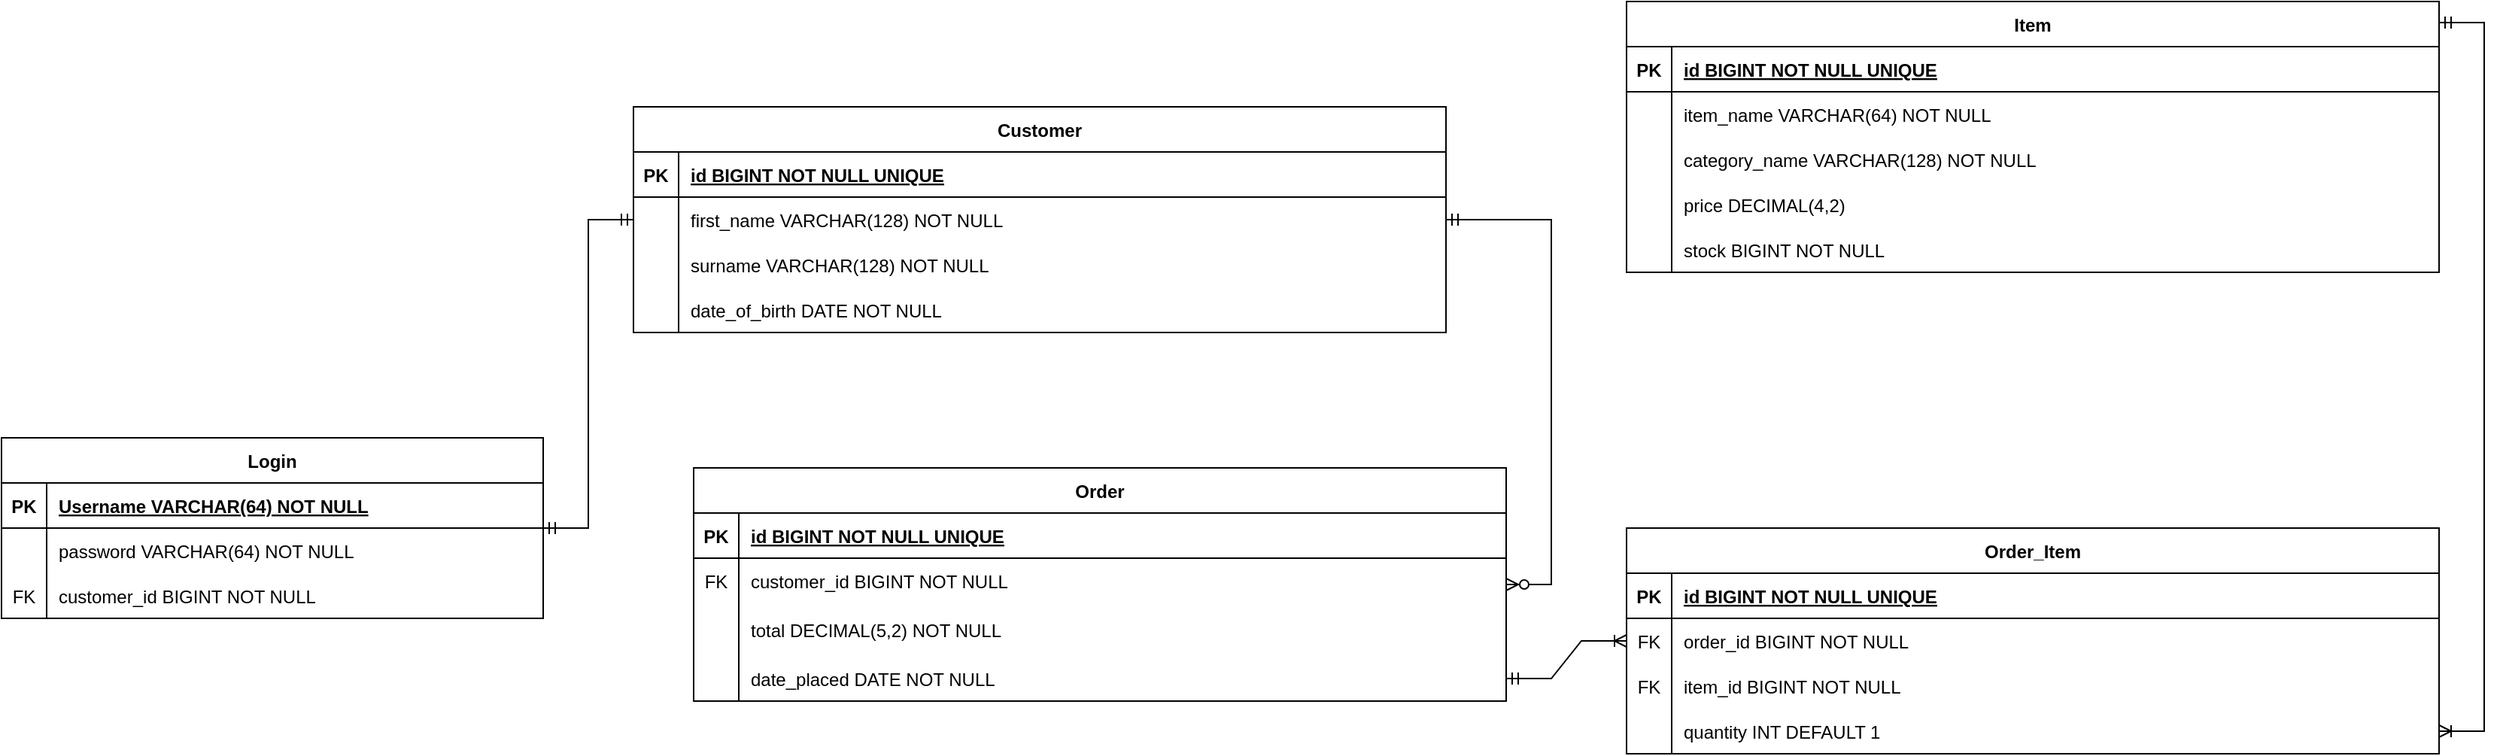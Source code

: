 <mxfile version="17.1.3" type="device"><diagram id="R2lEEEUBdFMjLlhIrx00" name="Page-1"><mxGraphModel dx="2523" dy="896" grid="1" gridSize="10" guides="1" tooltips="1" connect="1" arrows="1" fold="1" page="1" pageScale="1" pageWidth="850" pageHeight="1100" math="0" shadow="0" extFonts="Permanent Marker^https://fonts.googleapis.com/css?family=Permanent+Marker"><root><mxCell id="0"/><mxCell id="1" parent="0"/><mxCell id="w0HHujjoyqkonuWS9XqN-1" value="Customer" style="shape=table;startSize=30;container=1;collapsible=1;childLayout=tableLayout;fixedRows=1;rowLines=0;fontStyle=1;align=center;resizeLast=1;" vertex="1" parent="1"><mxGeometry x="280" y="360" width="540" height="150" as="geometry"/></mxCell><mxCell id="w0HHujjoyqkonuWS9XqN-2" value="" style="shape=tableRow;horizontal=0;startSize=0;swimlaneHead=0;swimlaneBody=0;fillColor=none;collapsible=0;dropTarget=0;points=[[0,0.5],[1,0.5]];portConstraint=eastwest;top=0;left=0;right=0;bottom=1;" vertex="1" parent="w0HHujjoyqkonuWS9XqN-1"><mxGeometry y="30" width="540" height="30" as="geometry"/></mxCell><mxCell id="w0HHujjoyqkonuWS9XqN-3" value="PK" style="shape=partialRectangle;connectable=0;fillColor=none;top=0;left=0;bottom=0;right=0;fontStyle=1;overflow=hidden;" vertex="1" parent="w0HHujjoyqkonuWS9XqN-2"><mxGeometry width="30" height="30" as="geometry"><mxRectangle width="30" height="30" as="alternateBounds"/></mxGeometry></mxCell><mxCell id="w0HHujjoyqkonuWS9XqN-4" value="id BIGINT NOT NULL UNIQUE" style="shape=partialRectangle;connectable=0;fillColor=none;top=0;left=0;bottom=0;right=0;align=left;spacingLeft=6;fontStyle=5;overflow=hidden;" vertex="1" parent="w0HHujjoyqkonuWS9XqN-2"><mxGeometry x="30" width="510" height="30" as="geometry"><mxRectangle width="510" height="30" as="alternateBounds"/></mxGeometry></mxCell><mxCell id="w0HHujjoyqkonuWS9XqN-5" value="" style="shape=tableRow;horizontal=0;startSize=0;swimlaneHead=0;swimlaneBody=0;fillColor=none;collapsible=0;dropTarget=0;points=[[0,0.5],[1,0.5]];portConstraint=eastwest;top=0;left=0;right=0;bottom=0;" vertex="1" parent="w0HHujjoyqkonuWS9XqN-1"><mxGeometry y="60" width="540" height="30" as="geometry"/></mxCell><mxCell id="w0HHujjoyqkonuWS9XqN-6" value="" style="shape=partialRectangle;connectable=0;fillColor=none;top=0;left=0;bottom=0;right=0;editable=1;overflow=hidden;" vertex="1" parent="w0HHujjoyqkonuWS9XqN-5"><mxGeometry width="30" height="30" as="geometry"><mxRectangle width="30" height="30" as="alternateBounds"/></mxGeometry></mxCell><mxCell id="w0HHujjoyqkonuWS9XqN-7" value="first_name VARCHAR(128) NOT NULL" style="shape=partialRectangle;connectable=0;fillColor=none;top=0;left=0;bottom=0;right=0;align=left;spacingLeft=6;overflow=hidden;" vertex="1" parent="w0HHujjoyqkonuWS9XqN-5"><mxGeometry x="30" width="510" height="30" as="geometry"><mxRectangle width="510" height="30" as="alternateBounds"/></mxGeometry></mxCell><mxCell id="w0HHujjoyqkonuWS9XqN-8" value="" style="shape=tableRow;horizontal=0;startSize=0;swimlaneHead=0;swimlaneBody=0;fillColor=none;collapsible=0;dropTarget=0;points=[[0,0.5],[1,0.5]];portConstraint=eastwest;top=0;left=0;right=0;bottom=0;" vertex="1" parent="w0HHujjoyqkonuWS9XqN-1"><mxGeometry y="90" width="540" height="30" as="geometry"/></mxCell><mxCell id="w0HHujjoyqkonuWS9XqN-9" value="" style="shape=partialRectangle;connectable=0;fillColor=none;top=0;left=0;bottom=0;right=0;editable=1;overflow=hidden;" vertex="1" parent="w0HHujjoyqkonuWS9XqN-8"><mxGeometry width="30" height="30" as="geometry"><mxRectangle width="30" height="30" as="alternateBounds"/></mxGeometry></mxCell><mxCell id="w0HHujjoyqkonuWS9XqN-10" value="surname VARCHAR(128) NOT NULL" style="shape=partialRectangle;connectable=0;fillColor=none;top=0;left=0;bottom=0;right=0;align=left;spacingLeft=6;overflow=hidden;" vertex="1" parent="w0HHujjoyqkonuWS9XqN-8"><mxGeometry x="30" width="510" height="30" as="geometry"><mxRectangle width="510" height="30" as="alternateBounds"/></mxGeometry></mxCell><mxCell id="w0HHujjoyqkonuWS9XqN-11" value="" style="shape=tableRow;horizontal=0;startSize=0;swimlaneHead=0;swimlaneBody=0;fillColor=none;collapsible=0;dropTarget=0;points=[[0,0.5],[1,0.5]];portConstraint=eastwest;top=0;left=0;right=0;bottom=0;" vertex="1" parent="w0HHujjoyqkonuWS9XqN-1"><mxGeometry y="120" width="540" height="30" as="geometry"/></mxCell><mxCell id="w0HHujjoyqkonuWS9XqN-12" value="" style="shape=partialRectangle;connectable=0;fillColor=none;top=0;left=0;bottom=0;right=0;editable=1;overflow=hidden;" vertex="1" parent="w0HHujjoyqkonuWS9XqN-11"><mxGeometry width="30" height="30" as="geometry"><mxRectangle width="30" height="30" as="alternateBounds"/></mxGeometry></mxCell><mxCell id="w0HHujjoyqkonuWS9XqN-13" value="date_of_birth DATE NOT NULL" style="shape=partialRectangle;connectable=0;fillColor=none;top=0;left=0;bottom=0;right=0;align=left;spacingLeft=6;overflow=hidden;" vertex="1" parent="w0HHujjoyqkonuWS9XqN-11"><mxGeometry x="30" width="510" height="30" as="geometry"><mxRectangle width="510" height="30" as="alternateBounds"/></mxGeometry></mxCell><mxCell id="w0HHujjoyqkonuWS9XqN-20" value="Item" style="shape=table;startSize=30;container=1;collapsible=1;childLayout=tableLayout;fixedRows=1;rowLines=0;fontStyle=1;align=center;resizeLast=1;" vertex="1" parent="1"><mxGeometry x="940" y="290" width="540" height="180" as="geometry"/></mxCell><mxCell id="w0HHujjoyqkonuWS9XqN-21" value="" style="shape=tableRow;horizontal=0;startSize=0;swimlaneHead=0;swimlaneBody=0;fillColor=none;collapsible=0;dropTarget=0;points=[[0,0.5],[1,0.5]];portConstraint=eastwest;top=0;left=0;right=0;bottom=1;" vertex="1" parent="w0HHujjoyqkonuWS9XqN-20"><mxGeometry y="30" width="540" height="30" as="geometry"/></mxCell><mxCell id="w0HHujjoyqkonuWS9XqN-22" value="PK" style="shape=partialRectangle;connectable=0;fillColor=none;top=0;left=0;bottom=0;right=0;fontStyle=1;overflow=hidden;" vertex="1" parent="w0HHujjoyqkonuWS9XqN-21"><mxGeometry width="30" height="30" as="geometry"><mxRectangle width="30" height="30" as="alternateBounds"/></mxGeometry></mxCell><mxCell id="w0HHujjoyqkonuWS9XqN-23" value="id BIGINT NOT NULL UNIQUE" style="shape=partialRectangle;connectable=0;fillColor=none;top=0;left=0;bottom=0;right=0;align=left;spacingLeft=6;fontStyle=5;overflow=hidden;" vertex="1" parent="w0HHujjoyqkonuWS9XqN-21"><mxGeometry x="30" width="510" height="30" as="geometry"><mxRectangle width="510" height="30" as="alternateBounds"/></mxGeometry></mxCell><mxCell id="w0HHujjoyqkonuWS9XqN-24" value="" style="shape=tableRow;horizontal=0;startSize=0;swimlaneHead=0;swimlaneBody=0;fillColor=none;collapsible=0;dropTarget=0;points=[[0,0.5],[1,0.5]];portConstraint=eastwest;top=0;left=0;right=0;bottom=0;" vertex="1" parent="w0HHujjoyqkonuWS9XqN-20"><mxGeometry y="60" width="540" height="30" as="geometry"/></mxCell><mxCell id="w0HHujjoyqkonuWS9XqN-25" value="" style="shape=partialRectangle;connectable=0;fillColor=none;top=0;left=0;bottom=0;right=0;editable=1;overflow=hidden;" vertex="1" parent="w0HHujjoyqkonuWS9XqN-24"><mxGeometry width="30" height="30" as="geometry"><mxRectangle width="30" height="30" as="alternateBounds"/></mxGeometry></mxCell><mxCell id="w0HHujjoyqkonuWS9XqN-26" value="item_name VARCHAR(64) NOT NULL " style="shape=partialRectangle;connectable=0;fillColor=none;top=0;left=0;bottom=0;right=0;align=left;spacingLeft=6;overflow=hidden;" vertex="1" parent="w0HHujjoyqkonuWS9XqN-24"><mxGeometry x="30" width="510" height="30" as="geometry"><mxRectangle width="510" height="30" as="alternateBounds"/></mxGeometry></mxCell><mxCell id="w0HHujjoyqkonuWS9XqN-27" value="" style="shape=tableRow;horizontal=0;startSize=0;swimlaneHead=0;swimlaneBody=0;fillColor=none;collapsible=0;dropTarget=0;points=[[0,0.5],[1,0.5]];portConstraint=eastwest;top=0;left=0;right=0;bottom=0;" vertex="1" parent="w0HHujjoyqkonuWS9XqN-20"><mxGeometry y="90" width="540" height="30" as="geometry"/></mxCell><mxCell id="w0HHujjoyqkonuWS9XqN-28" value="" style="shape=partialRectangle;connectable=0;fillColor=none;top=0;left=0;bottom=0;right=0;editable=1;overflow=hidden;" vertex="1" parent="w0HHujjoyqkonuWS9XqN-27"><mxGeometry width="30" height="30" as="geometry"><mxRectangle width="30" height="30" as="alternateBounds"/></mxGeometry></mxCell><mxCell id="w0HHujjoyqkonuWS9XqN-29" value="category_name VARCHAR(128) NOT NULL" style="shape=partialRectangle;connectable=0;fillColor=none;top=0;left=0;bottom=0;right=0;align=left;spacingLeft=6;overflow=hidden;" vertex="1" parent="w0HHujjoyqkonuWS9XqN-27"><mxGeometry x="30" width="510" height="30" as="geometry"><mxRectangle width="510" height="30" as="alternateBounds"/></mxGeometry></mxCell><mxCell id="w0HHujjoyqkonuWS9XqN-30" value="" style="shape=tableRow;horizontal=0;startSize=0;swimlaneHead=0;swimlaneBody=0;fillColor=none;collapsible=0;dropTarget=0;points=[[0,0.5],[1,0.5]];portConstraint=eastwest;top=0;left=0;right=0;bottom=0;" vertex="1" parent="w0HHujjoyqkonuWS9XqN-20"><mxGeometry y="120" width="540" height="30" as="geometry"/></mxCell><mxCell id="w0HHujjoyqkonuWS9XqN-31" value="" style="shape=partialRectangle;connectable=0;fillColor=none;top=0;left=0;bottom=0;right=0;editable=1;overflow=hidden;" vertex="1" parent="w0HHujjoyqkonuWS9XqN-30"><mxGeometry width="30" height="30" as="geometry"><mxRectangle width="30" height="30" as="alternateBounds"/></mxGeometry></mxCell><mxCell id="w0HHujjoyqkonuWS9XqN-32" value="price DECIMAL(4,2)" style="shape=partialRectangle;connectable=0;fillColor=none;top=0;left=0;bottom=0;right=0;align=left;spacingLeft=6;overflow=hidden;" vertex="1" parent="w0HHujjoyqkonuWS9XqN-30"><mxGeometry x="30" width="510" height="30" as="geometry"><mxRectangle width="510" height="30" as="alternateBounds"/></mxGeometry></mxCell><mxCell id="w0HHujjoyqkonuWS9XqN-33" style="shape=tableRow;horizontal=0;startSize=0;swimlaneHead=0;swimlaneBody=0;fillColor=none;collapsible=0;dropTarget=0;points=[[0,0.5],[1,0.5]];portConstraint=eastwest;top=0;left=0;right=0;bottom=0;" vertex="1" parent="w0HHujjoyqkonuWS9XqN-20"><mxGeometry y="150" width="540" height="30" as="geometry"/></mxCell><mxCell id="w0HHujjoyqkonuWS9XqN-34" style="shape=partialRectangle;connectable=0;fillColor=none;top=0;left=0;bottom=0;right=0;editable=1;overflow=hidden;" vertex="1" parent="w0HHujjoyqkonuWS9XqN-33"><mxGeometry width="30" height="30" as="geometry"><mxRectangle width="30" height="30" as="alternateBounds"/></mxGeometry></mxCell><mxCell id="w0HHujjoyqkonuWS9XqN-35" value="stock BIGINT NOT NULL" style="shape=partialRectangle;connectable=0;fillColor=none;top=0;left=0;bottom=0;right=0;align=left;spacingLeft=6;overflow=hidden;" vertex="1" parent="w0HHujjoyqkonuWS9XqN-33"><mxGeometry x="30" width="510" height="30" as="geometry"><mxRectangle width="510" height="30" as="alternateBounds"/></mxGeometry></mxCell><mxCell id="w0HHujjoyqkonuWS9XqN-36" value="Order" style="shape=table;startSize=30;container=1;collapsible=1;childLayout=tableLayout;fixedRows=1;rowLines=0;fontStyle=1;align=center;resizeLast=1;" vertex="1" parent="1"><mxGeometry x="320" y="600" width="540" height="155" as="geometry"/></mxCell><mxCell id="w0HHujjoyqkonuWS9XqN-37" value="" style="shape=tableRow;horizontal=0;startSize=0;swimlaneHead=0;swimlaneBody=0;fillColor=none;collapsible=0;dropTarget=0;points=[[0,0.5],[1,0.5]];portConstraint=eastwest;top=0;left=0;right=0;bottom=1;" vertex="1" parent="w0HHujjoyqkonuWS9XqN-36"><mxGeometry y="30" width="540" height="30" as="geometry"/></mxCell><mxCell id="w0HHujjoyqkonuWS9XqN-38" value="PK" style="shape=partialRectangle;connectable=0;fillColor=none;top=0;left=0;bottom=0;right=0;fontStyle=1;overflow=hidden;" vertex="1" parent="w0HHujjoyqkonuWS9XqN-37"><mxGeometry width="30" height="30" as="geometry"><mxRectangle width="30" height="30" as="alternateBounds"/></mxGeometry></mxCell><mxCell id="w0HHujjoyqkonuWS9XqN-39" value="id BIGINT NOT NULL UNIQUE" style="shape=partialRectangle;connectable=0;fillColor=none;top=0;left=0;bottom=0;right=0;align=left;spacingLeft=6;fontStyle=5;overflow=hidden;" vertex="1" parent="w0HHujjoyqkonuWS9XqN-37"><mxGeometry x="30" width="510" height="30" as="geometry"><mxRectangle width="510" height="30" as="alternateBounds"/></mxGeometry></mxCell><mxCell id="w0HHujjoyqkonuWS9XqN-40" value="" style="shape=tableRow;horizontal=0;startSize=0;swimlaneHead=0;swimlaneBody=0;fillColor=none;collapsible=0;dropTarget=0;points=[[0,0.5],[1,0.5]];portConstraint=eastwest;top=0;left=0;right=0;bottom=0;" vertex="1" parent="w0HHujjoyqkonuWS9XqN-36"><mxGeometry y="60" width="540" height="30" as="geometry"/></mxCell><mxCell id="w0HHujjoyqkonuWS9XqN-41" value="FK" style="shape=partialRectangle;connectable=0;fillColor=none;top=0;left=0;bottom=0;right=0;editable=1;overflow=hidden;" vertex="1" parent="w0HHujjoyqkonuWS9XqN-40"><mxGeometry width="30" height="30" as="geometry"><mxRectangle width="30" height="30" as="alternateBounds"/></mxGeometry></mxCell><mxCell id="w0HHujjoyqkonuWS9XqN-42" value="customer_id BIGINT NOT NULL" style="shape=partialRectangle;connectable=0;fillColor=none;top=0;left=0;bottom=0;right=0;align=left;spacingLeft=6;overflow=hidden;" vertex="1" parent="w0HHujjoyqkonuWS9XqN-40"><mxGeometry x="30" width="510" height="30" as="geometry"><mxRectangle width="510" height="30" as="alternateBounds"/></mxGeometry></mxCell><mxCell id="w0HHujjoyqkonuWS9XqN-82" style="shape=tableRow;horizontal=0;startSize=0;swimlaneHead=0;swimlaneBody=0;fillColor=none;collapsible=0;dropTarget=0;points=[[0,0.5],[1,0.5]];portConstraint=eastwest;top=0;left=0;right=0;bottom=0;" vertex="1" parent="w0HHujjoyqkonuWS9XqN-36"><mxGeometry y="90" width="540" height="35" as="geometry"/></mxCell><mxCell id="w0HHujjoyqkonuWS9XqN-83" style="shape=partialRectangle;connectable=0;fillColor=none;top=0;left=0;bottom=0;right=0;editable=1;overflow=hidden;" vertex="1" parent="w0HHujjoyqkonuWS9XqN-82"><mxGeometry width="30" height="35" as="geometry"><mxRectangle width="30" height="35" as="alternateBounds"/></mxGeometry></mxCell><mxCell id="w0HHujjoyqkonuWS9XqN-84" value="total DECIMAL(5,2) NOT NULL" style="shape=partialRectangle;connectable=0;fillColor=none;top=0;left=0;bottom=0;right=0;align=left;spacingLeft=6;overflow=hidden;" vertex="1" parent="w0HHujjoyqkonuWS9XqN-82"><mxGeometry x="30" width="510" height="35" as="geometry"><mxRectangle width="510" height="35" as="alternateBounds"/></mxGeometry></mxCell><mxCell id="w0HHujjoyqkonuWS9XqN-46" value="" style="shape=tableRow;horizontal=0;startSize=0;swimlaneHead=0;swimlaneBody=0;fillColor=none;collapsible=0;dropTarget=0;points=[[0,0.5],[1,0.5]];portConstraint=eastwest;top=0;left=0;right=0;bottom=0;" vertex="1" parent="w0HHujjoyqkonuWS9XqN-36"><mxGeometry y="125" width="540" height="30" as="geometry"/></mxCell><mxCell id="w0HHujjoyqkonuWS9XqN-47" value="" style="shape=partialRectangle;connectable=0;fillColor=none;top=0;left=0;bottom=0;right=0;editable=1;overflow=hidden;" vertex="1" parent="w0HHujjoyqkonuWS9XqN-46"><mxGeometry width="30" height="30" as="geometry"><mxRectangle width="30" height="30" as="alternateBounds"/></mxGeometry></mxCell><mxCell id="w0HHujjoyqkonuWS9XqN-48" value="date_placed DATE NOT NULL" style="shape=partialRectangle;connectable=0;fillColor=none;top=0;left=0;bottom=0;right=0;align=left;spacingLeft=6;overflow=hidden;" vertex="1" parent="w0HHujjoyqkonuWS9XqN-46"><mxGeometry x="30" width="510" height="30" as="geometry"><mxRectangle width="510" height="30" as="alternateBounds"/></mxGeometry></mxCell><mxCell id="w0HHujjoyqkonuWS9XqN-52" value="Order_Item" style="shape=table;startSize=30;container=1;collapsible=1;childLayout=tableLayout;fixedRows=1;rowLines=0;fontStyle=1;align=center;resizeLast=1;" vertex="1" parent="1"><mxGeometry x="940" y="640" width="540" height="150" as="geometry"/></mxCell><mxCell id="w0HHujjoyqkonuWS9XqN-53" value="" style="shape=tableRow;horizontal=0;startSize=0;swimlaneHead=0;swimlaneBody=0;fillColor=none;collapsible=0;dropTarget=0;points=[[0,0.5],[1,0.5]];portConstraint=eastwest;top=0;left=0;right=0;bottom=1;" vertex="1" parent="w0HHujjoyqkonuWS9XqN-52"><mxGeometry y="30" width="540" height="30" as="geometry"/></mxCell><mxCell id="w0HHujjoyqkonuWS9XqN-54" value="PK" style="shape=partialRectangle;connectable=0;fillColor=none;top=0;left=0;bottom=0;right=0;fontStyle=1;overflow=hidden;" vertex="1" parent="w0HHujjoyqkonuWS9XqN-53"><mxGeometry width="30" height="30" as="geometry"><mxRectangle width="30" height="30" as="alternateBounds"/></mxGeometry></mxCell><mxCell id="w0HHujjoyqkonuWS9XqN-55" value="id BIGINT NOT NULL UNIQUE" style="shape=partialRectangle;connectable=0;fillColor=none;top=0;left=0;bottom=0;right=0;align=left;spacingLeft=6;fontStyle=5;overflow=hidden;" vertex="1" parent="w0HHujjoyqkonuWS9XqN-53"><mxGeometry x="30" width="510" height="30" as="geometry"><mxRectangle width="510" height="30" as="alternateBounds"/></mxGeometry></mxCell><mxCell id="w0HHujjoyqkonuWS9XqN-56" value="" style="shape=tableRow;horizontal=0;startSize=0;swimlaneHead=0;swimlaneBody=0;fillColor=none;collapsible=0;dropTarget=0;points=[[0,0.5],[1,0.5]];portConstraint=eastwest;top=0;left=0;right=0;bottom=0;" vertex="1" parent="w0HHujjoyqkonuWS9XqN-52"><mxGeometry y="60" width="540" height="30" as="geometry"/></mxCell><mxCell id="w0HHujjoyqkonuWS9XqN-57" value="FK" style="shape=partialRectangle;connectable=0;fillColor=none;top=0;left=0;bottom=0;right=0;editable=1;overflow=hidden;" vertex="1" parent="w0HHujjoyqkonuWS9XqN-56"><mxGeometry width="30" height="30" as="geometry"><mxRectangle width="30" height="30" as="alternateBounds"/></mxGeometry></mxCell><mxCell id="w0HHujjoyqkonuWS9XqN-58" value="order_id BIGINT NOT NULL" style="shape=partialRectangle;connectable=0;fillColor=none;top=0;left=0;bottom=0;right=0;align=left;spacingLeft=6;overflow=hidden;" vertex="1" parent="w0HHujjoyqkonuWS9XqN-56"><mxGeometry x="30" width="510" height="30" as="geometry"><mxRectangle width="510" height="30" as="alternateBounds"/></mxGeometry></mxCell><mxCell id="w0HHujjoyqkonuWS9XqN-59" value="" style="shape=tableRow;horizontal=0;startSize=0;swimlaneHead=0;swimlaneBody=0;fillColor=none;collapsible=0;dropTarget=0;points=[[0,0.5],[1,0.5]];portConstraint=eastwest;top=0;left=0;right=0;bottom=0;" vertex="1" parent="w0HHujjoyqkonuWS9XqN-52"><mxGeometry y="90" width="540" height="30" as="geometry"/></mxCell><mxCell id="w0HHujjoyqkonuWS9XqN-60" value="FK" style="shape=partialRectangle;connectable=0;fillColor=none;top=0;left=0;bottom=0;right=0;editable=1;overflow=hidden;" vertex="1" parent="w0HHujjoyqkonuWS9XqN-59"><mxGeometry width="30" height="30" as="geometry"><mxRectangle width="30" height="30" as="alternateBounds"/></mxGeometry></mxCell><mxCell id="w0HHujjoyqkonuWS9XqN-61" value="item_id BIGINT NOT NULL" style="shape=partialRectangle;connectable=0;fillColor=none;top=0;left=0;bottom=0;right=0;align=left;spacingLeft=6;overflow=hidden;" vertex="1" parent="w0HHujjoyqkonuWS9XqN-59"><mxGeometry x="30" width="510" height="30" as="geometry"><mxRectangle width="510" height="30" as="alternateBounds"/></mxGeometry></mxCell><mxCell id="w0HHujjoyqkonuWS9XqN-64" style="shape=tableRow;horizontal=0;startSize=0;swimlaneHead=0;swimlaneBody=0;fillColor=none;collapsible=0;dropTarget=0;points=[[0,0.5],[1,0.5]];portConstraint=eastwest;top=0;left=0;right=0;bottom=0;" vertex="1" parent="w0HHujjoyqkonuWS9XqN-52"><mxGeometry y="120" width="540" height="30" as="geometry"/></mxCell><mxCell id="w0HHujjoyqkonuWS9XqN-65" style="shape=partialRectangle;connectable=0;fillColor=none;top=0;left=0;bottom=0;right=0;editable=1;overflow=hidden;" vertex="1" parent="w0HHujjoyqkonuWS9XqN-64"><mxGeometry width="30" height="30" as="geometry"><mxRectangle width="30" height="30" as="alternateBounds"/></mxGeometry></mxCell><mxCell id="w0HHujjoyqkonuWS9XqN-66" value="quantity INT DEFAULT 1" style="shape=partialRectangle;connectable=0;fillColor=none;top=0;left=0;bottom=0;right=0;align=left;spacingLeft=6;overflow=hidden;" vertex="1" parent="w0HHujjoyqkonuWS9XqN-64"><mxGeometry x="30" width="510" height="30" as="geometry"><mxRectangle width="510" height="30" as="alternateBounds"/></mxGeometry></mxCell><mxCell id="w0HHujjoyqkonuWS9XqN-62" value="" style="edgeStyle=entityRelationEdgeStyle;fontSize=12;html=1;endArrow=ERzeroToMany;startArrow=ERmandOne;rounded=0;" edge="1" parent="1" source="w0HHujjoyqkonuWS9XqN-1" target="w0HHujjoyqkonuWS9XqN-36"><mxGeometry width="100" height="100" relative="1" as="geometry"><mxPoint x="860" y="390" as="sourcePoint"/><mxPoint x="920" y="640" as="targetPoint"/></mxGeometry></mxCell><mxCell id="w0HHujjoyqkonuWS9XqN-63" value="" style="edgeStyle=entityRelationEdgeStyle;fontSize=12;html=1;endArrow=ERoneToMany;startArrow=ERmandOne;rounded=0;" edge="1" parent="1" source="w0HHujjoyqkonuWS9XqN-46" target="w0HHujjoyqkonuWS9XqN-52"><mxGeometry width="100" height="100" relative="1" as="geometry"><mxPoint x="870" y="710" as="sourcePoint"/><mxPoint x="940" y="630" as="targetPoint"/></mxGeometry></mxCell><mxCell id="w0HHujjoyqkonuWS9XqN-67" value="" style="edgeStyle=entityRelationEdgeStyle;fontSize=12;html=1;endArrow=ERoneToMany;startArrow=ERmandOne;rounded=0;exitX=1;exitY=0.078;exitDx=0;exitDy=0;exitPerimeter=0;" edge="1" parent="1" source="w0HHujjoyqkonuWS9XqN-20" target="w0HHujjoyqkonuWS9XqN-64"><mxGeometry width="100" height="100" relative="1" as="geometry"><mxPoint x="1275" y="620" as="sourcePoint"/><mxPoint x="1320" y="863" as="targetPoint"/></mxGeometry></mxCell><mxCell id="w0HHujjoyqkonuWS9XqN-68" value="Login" style="shape=table;startSize=30;container=1;collapsible=1;childLayout=tableLayout;fixedRows=1;rowLines=0;fontStyle=1;align=center;resizeLast=1;" vertex="1" parent="1"><mxGeometry x="-140" y="580" width="360" height="120" as="geometry"/></mxCell><mxCell id="w0HHujjoyqkonuWS9XqN-69" value="" style="shape=tableRow;horizontal=0;startSize=0;swimlaneHead=0;swimlaneBody=0;fillColor=none;collapsible=0;dropTarget=0;points=[[0,0.5],[1,0.5]];portConstraint=eastwest;top=0;left=0;right=0;bottom=1;" vertex="1" parent="w0HHujjoyqkonuWS9XqN-68"><mxGeometry y="30" width="360" height="30" as="geometry"/></mxCell><mxCell id="w0HHujjoyqkonuWS9XqN-70" value="PK" style="shape=partialRectangle;connectable=0;fillColor=none;top=0;left=0;bottom=0;right=0;fontStyle=1;overflow=hidden;" vertex="1" parent="w0HHujjoyqkonuWS9XqN-69"><mxGeometry width="30" height="30" as="geometry"><mxRectangle width="30" height="30" as="alternateBounds"/></mxGeometry></mxCell><mxCell id="w0HHujjoyqkonuWS9XqN-71" value="Username VARCHAR(64) NOT NULL" style="shape=partialRectangle;connectable=0;fillColor=none;top=0;left=0;bottom=0;right=0;align=left;spacingLeft=6;fontStyle=5;overflow=hidden;" vertex="1" parent="w0HHujjoyqkonuWS9XqN-69"><mxGeometry x="30" width="330" height="30" as="geometry"><mxRectangle width="330" height="30" as="alternateBounds"/></mxGeometry></mxCell><mxCell id="w0HHujjoyqkonuWS9XqN-72" value="" style="shape=tableRow;horizontal=0;startSize=0;swimlaneHead=0;swimlaneBody=0;fillColor=none;collapsible=0;dropTarget=0;points=[[0,0.5],[1,0.5]];portConstraint=eastwest;top=0;left=0;right=0;bottom=0;" vertex="1" parent="w0HHujjoyqkonuWS9XqN-68"><mxGeometry y="60" width="360" height="30" as="geometry"/></mxCell><mxCell id="w0HHujjoyqkonuWS9XqN-73" value="" style="shape=partialRectangle;connectable=0;fillColor=none;top=0;left=0;bottom=0;right=0;editable=1;overflow=hidden;" vertex="1" parent="w0HHujjoyqkonuWS9XqN-72"><mxGeometry width="30" height="30" as="geometry"><mxRectangle width="30" height="30" as="alternateBounds"/></mxGeometry></mxCell><mxCell id="w0HHujjoyqkonuWS9XqN-74" value="password VARCHAR(64) NOT NULL" style="shape=partialRectangle;connectable=0;fillColor=none;top=0;left=0;bottom=0;right=0;align=left;spacingLeft=6;overflow=hidden;" vertex="1" parent="w0HHujjoyqkonuWS9XqN-72"><mxGeometry x="30" width="330" height="30" as="geometry"><mxRectangle width="330" height="30" as="alternateBounds"/></mxGeometry></mxCell><mxCell id="w0HHujjoyqkonuWS9XqN-75" value="" style="shape=tableRow;horizontal=0;startSize=0;swimlaneHead=0;swimlaneBody=0;fillColor=none;collapsible=0;dropTarget=0;points=[[0,0.5],[1,0.5]];portConstraint=eastwest;top=0;left=0;right=0;bottom=0;" vertex="1" parent="w0HHujjoyqkonuWS9XqN-68"><mxGeometry y="90" width="360" height="30" as="geometry"/></mxCell><mxCell id="w0HHujjoyqkonuWS9XqN-76" value="FK" style="shape=partialRectangle;connectable=0;fillColor=none;top=0;left=0;bottom=0;right=0;editable=1;overflow=hidden;" vertex="1" parent="w0HHujjoyqkonuWS9XqN-75"><mxGeometry width="30" height="30" as="geometry"><mxRectangle width="30" height="30" as="alternateBounds"/></mxGeometry></mxCell><mxCell id="w0HHujjoyqkonuWS9XqN-77" value="customer_id BIGINT NOT NULL" style="shape=partialRectangle;connectable=0;fillColor=none;top=0;left=0;bottom=0;right=0;align=left;spacingLeft=6;overflow=hidden;" vertex="1" parent="w0HHujjoyqkonuWS9XqN-75"><mxGeometry x="30" width="330" height="30" as="geometry"><mxRectangle width="330" height="30" as="alternateBounds"/></mxGeometry></mxCell><mxCell id="w0HHujjoyqkonuWS9XqN-81" value="" style="edgeStyle=entityRelationEdgeStyle;fontSize=12;html=1;endArrow=ERmandOne;startArrow=ERmandOne;rounded=0;entryX=0;entryY=0.5;entryDx=0;entryDy=0;" edge="1" parent="1" source="w0HHujjoyqkonuWS9XqN-68" target="w0HHujjoyqkonuWS9XqN-5"><mxGeometry width="100" height="100" relative="1" as="geometry"><mxPoint x="250" y="630" as="sourcePoint"/><mxPoint x="200" y="420" as="targetPoint"/></mxGeometry></mxCell></root></mxGraphModel></diagram></mxfile>